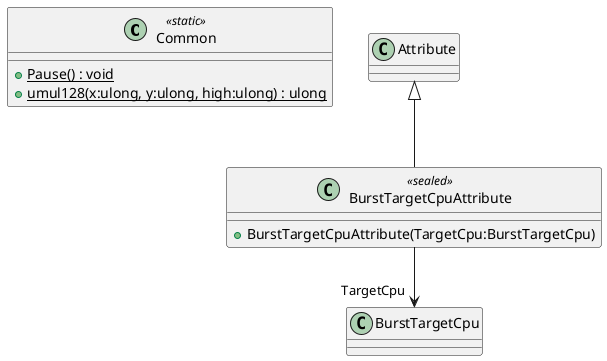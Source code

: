 @startuml
class Common <<static>> {
    + {static} Pause() : void
    + {static} umul128(x:ulong, y:ulong, high:ulong) : ulong
}
class BurstTargetCpuAttribute <<sealed>> {
    + BurstTargetCpuAttribute(TargetCpu:BurstTargetCpu)
}
Attribute <|-- BurstTargetCpuAttribute
BurstTargetCpuAttribute --> "TargetCpu" BurstTargetCpu
@enduml
